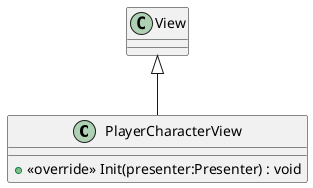@startuml
class PlayerCharacterView {
    + <<override>> Init(presenter:Presenter) : void
}
View <|-- PlayerCharacterView
@enduml
